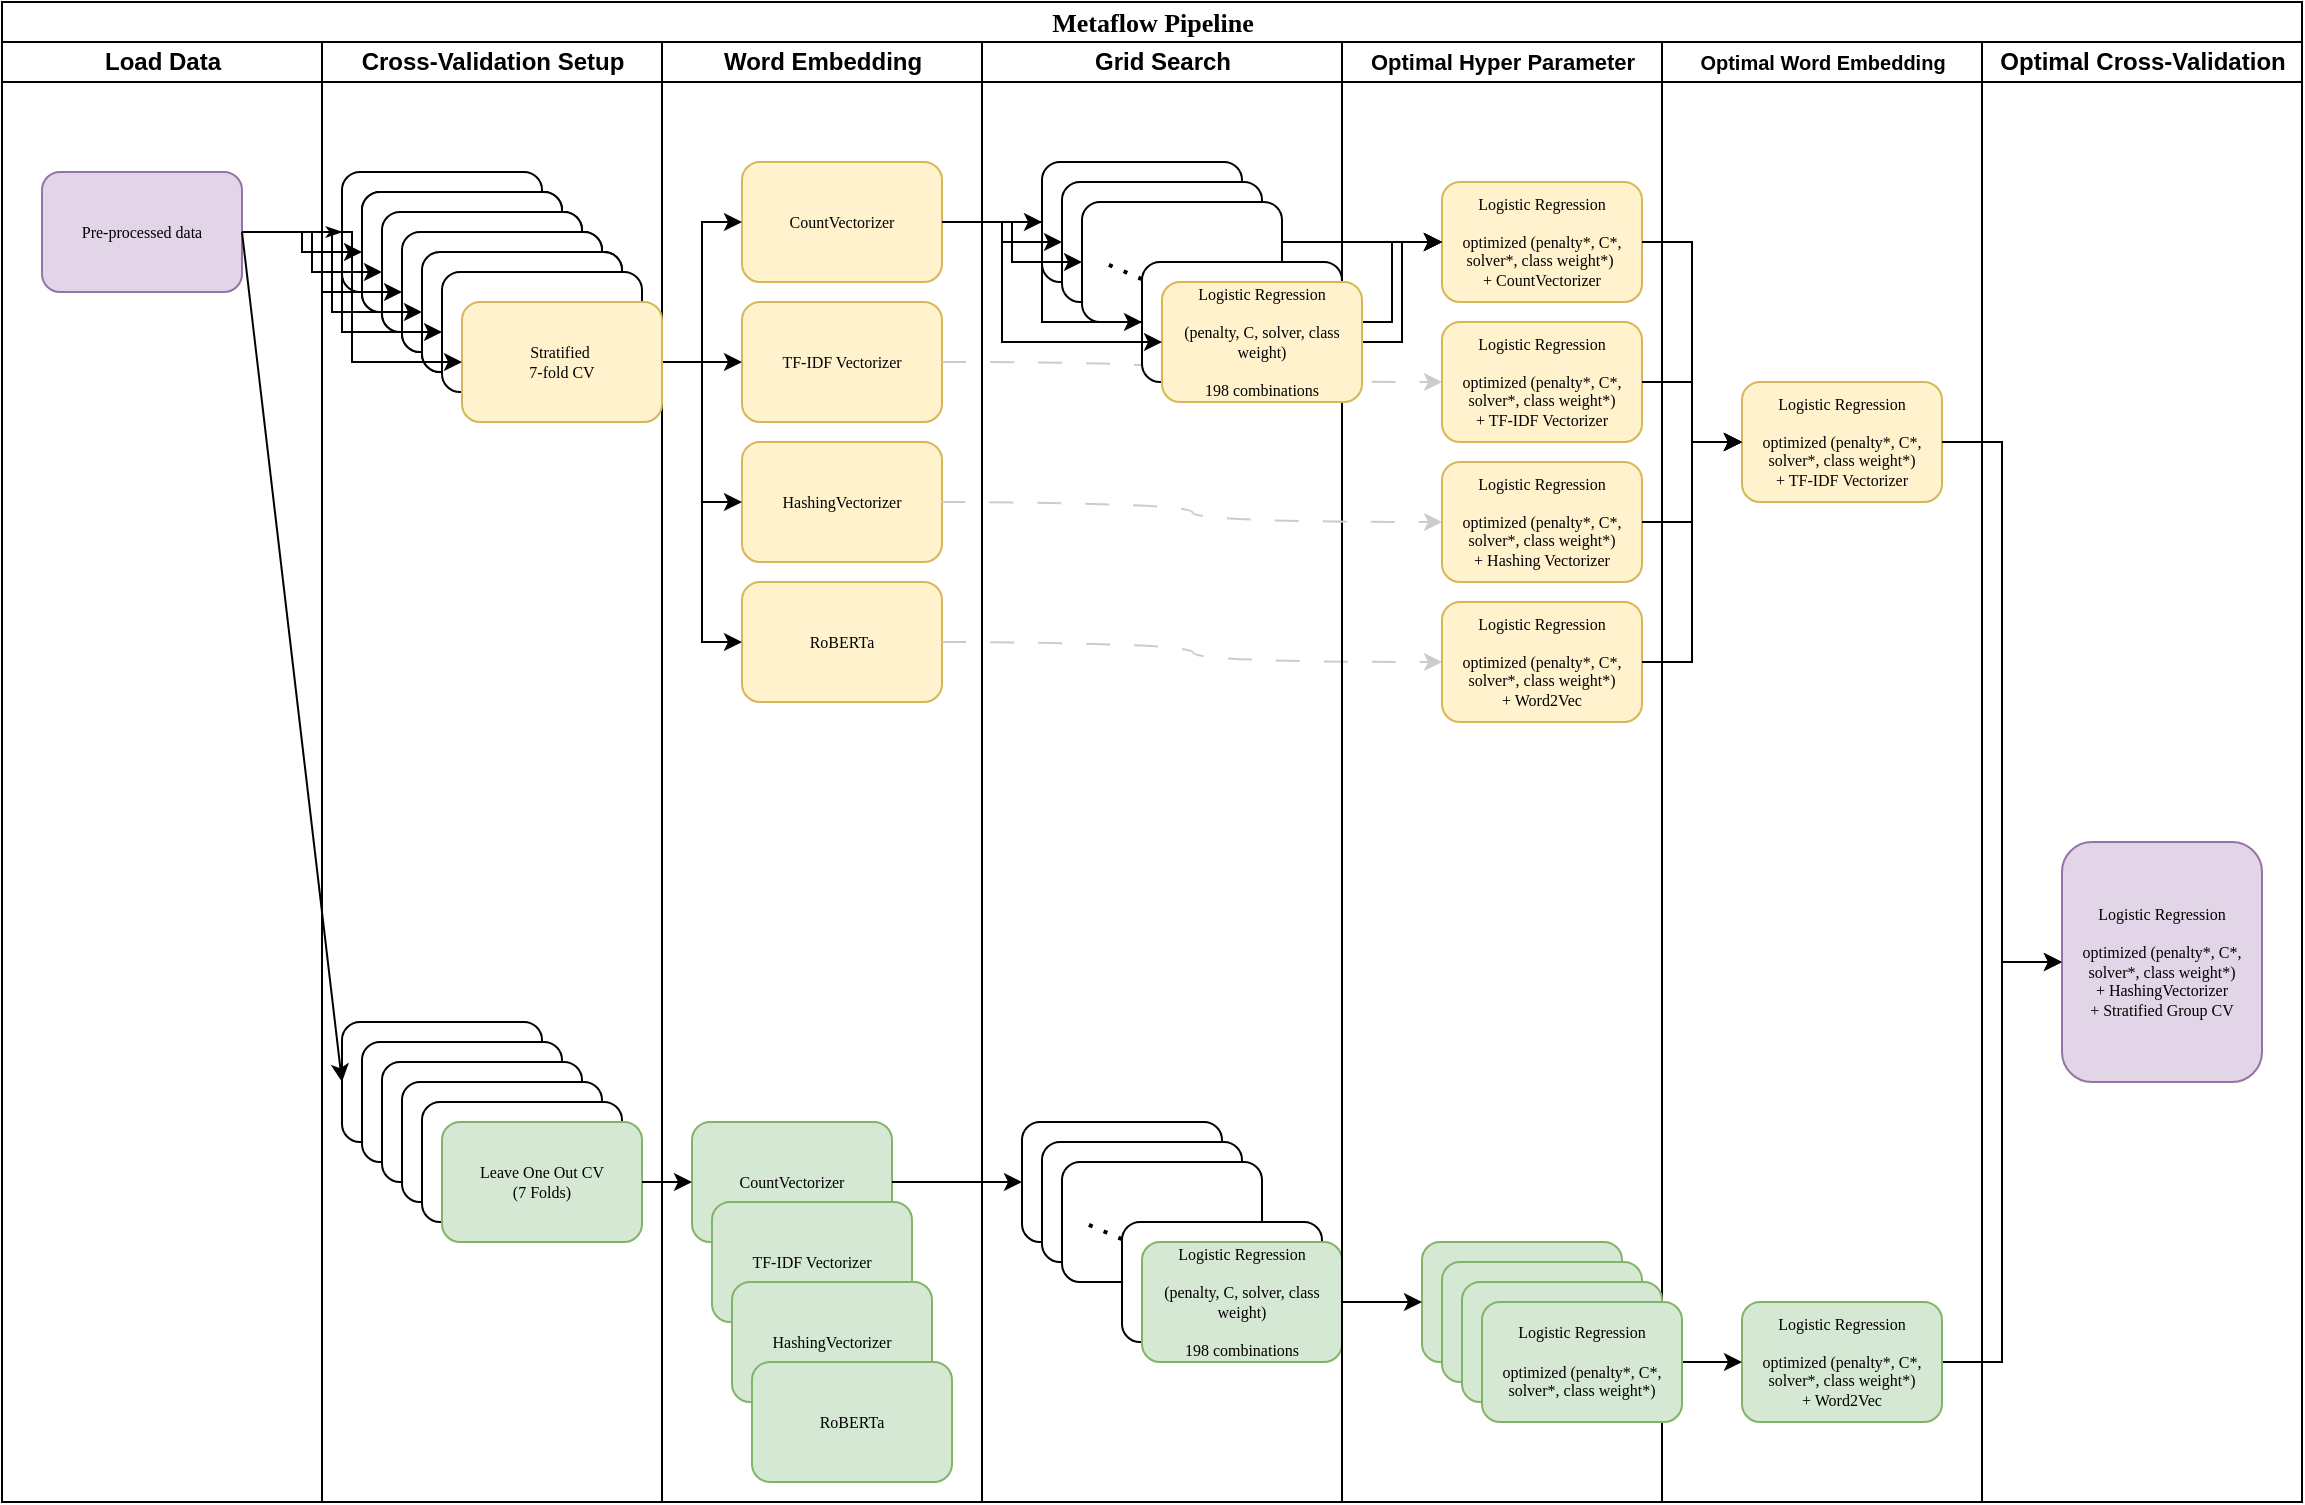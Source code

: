 <mxfile version="24.8.3">
  <diagram name="Page-1" id="74e2e168-ea6b-b213-b513-2b3c1d86103e">
    <mxGraphModel dx="1242" dy="827" grid="1" gridSize="10" guides="1" tooltips="1" connect="1" arrows="1" fold="1" page="1" pageScale="1" pageWidth="1100" pageHeight="850" background="none" math="0" shadow="0">
      <root>
        <mxCell id="0" />
        <mxCell id="1" parent="0" />
        <mxCell id="77e6c97f196da883-1" value="&lt;font style=&quot;font-size: 13px;&quot;&gt;Metaflow Pipeline&lt;/font&gt;" style="swimlane;html=1;childLayout=stackLayout;startSize=20;rounded=0;shadow=0;labelBackgroundColor=none;strokeWidth=1;fontFamily=Verdana;fontSize=8;align=center;" parent="1" vertex="1">
          <mxGeometry x="70" y="40" width="1150" height="750" as="geometry" />
        </mxCell>
        <mxCell id="77e6c97f196da883-2" value="Load Data" style="swimlane;html=1;startSize=20;" parent="77e6c97f196da883-1" vertex="1">
          <mxGeometry y="20" width="160" height="730" as="geometry" />
        </mxCell>
        <mxCell id="77e6c97f196da883-8" value="Pre-processed data" style="rounded=1;whiteSpace=wrap;html=1;shadow=0;labelBackgroundColor=none;strokeWidth=1;fontFamily=Verdana;fontSize=8;align=center;fillColor=#e1d5e7;strokeColor=#9673a6;" parent="77e6c97f196da883-2" vertex="1">
          <mxGeometry x="20" y="65" width="100" height="60" as="geometry" />
        </mxCell>
        <mxCell id="77e6c97f196da883-26" style="edgeStyle=orthogonalEdgeStyle;rounded=1;html=1;labelBackgroundColor=none;startArrow=none;startFill=0;startSize=5;endArrow=classicThin;endFill=1;endSize=5;jettySize=auto;orthogonalLoop=1;strokeWidth=1;fontFamily=Verdana;fontSize=8" parent="77e6c97f196da883-1" source="77e6c97f196da883-8" edge="1">
          <mxGeometry relative="1" as="geometry">
            <mxPoint x="170" y="115" as="targetPoint" />
          </mxGeometry>
        </mxCell>
        <mxCell id="77e6c97f196da883-3" value="Cross-Validation Setup" style="swimlane;html=1;startSize=20;" parent="77e6c97f196da883-1" vertex="1">
          <mxGeometry x="160" y="20" width="170" height="730" as="geometry" />
        </mxCell>
        <mxCell id="77e6c97f196da883-11" value="&amp;nbsp;" style="rounded=1;whiteSpace=wrap;html=1;shadow=0;labelBackgroundColor=none;strokeWidth=1;fontFamily=Verdana;fontSize=8;align=center;" parent="77e6c97f196da883-3" vertex="1">
          <mxGeometry x="10" y="65" width="100" height="60" as="geometry" />
        </mxCell>
        <mxCell id="nCLIskodrpj_i8nTlPwn-1" value="&amp;nbsp;" style="rounded=1;whiteSpace=wrap;html=1;shadow=0;labelBackgroundColor=none;strokeWidth=1;fontFamily=Verdana;fontSize=8;align=center;" parent="77e6c97f196da883-3" vertex="1">
          <mxGeometry x="20" y="75" width="100" height="60" as="geometry" />
        </mxCell>
        <mxCell id="nCLIskodrpj_i8nTlPwn-2" value="&amp;nbsp;" style="rounded=1;whiteSpace=wrap;html=1;shadow=0;labelBackgroundColor=none;strokeWidth=1;fontFamily=Verdana;fontSize=8;align=center;" parent="77e6c97f196da883-3" vertex="1">
          <mxGeometry x="30" y="85" width="100" height="60" as="geometry" />
        </mxCell>
        <mxCell id="nCLIskodrpj_i8nTlPwn-3" value="&amp;nbsp;" style="rounded=1;whiteSpace=wrap;html=1;shadow=0;labelBackgroundColor=none;strokeWidth=1;fontFamily=Verdana;fontSize=8;align=center;" parent="77e6c97f196da883-3" vertex="1">
          <mxGeometry x="40" y="95" width="100" height="60" as="geometry" />
        </mxCell>
        <mxCell id="nCLIskodrpj_i8nTlPwn-4" value="Stratified&amp;nbsp;&lt;div&gt;5-fold CV&lt;/div&gt;" style="rounded=1;whiteSpace=wrap;html=1;shadow=0;labelBackgroundColor=none;strokeWidth=1;fontFamily=Verdana;fontSize=8;align=center;" parent="77e6c97f196da883-3" vertex="1">
          <mxGeometry x="50" y="105" width="100" height="60" as="geometry" />
        </mxCell>
        <mxCell id="nCLIskodrpj_i8nTlPwn-5" value="&amp;nbsp;" style="rounded=1;whiteSpace=wrap;html=1;shadow=0;labelBackgroundColor=none;strokeWidth=1;fontFamily=Verdana;fontSize=8;align=center;" parent="77e6c97f196da883-3" vertex="1">
          <mxGeometry x="20" y="75" width="100" height="60" as="geometry" />
        </mxCell>
        <mxCell id="nCLIskodrpj_i8nTlPwn-6" value="&amp;nbsp;" style="rounded=1;whiteSpace=wrap;html=1;shadow=0;labelBackgroundColor=none;strokeWidth=1;fontFamily=Verdana;fontSize=8;align=center;" parent="77e6c97f196da883-3" vertex="1">
          <mxGeometry x="30" y="85" width="100" height="60" as="geometry" />
        </mxCell>
        <mxCell id="nCLIskodrpj_i8nTlPwn-7" value="&amp;nbsp;" style="rounded=1;whiteSpace=wrap;html=1;shadow=0;labelBackgroundColor=none;strokeWidth=1;fontFamily=Verdana;fontSize=8;align=center;" parent="77e6c97f196da883-3" vertex="1">
          <mxGeometry x="40" y="95" width="100" height="60" as="geometry" />
        </mxCell>
        <mxCell id="nCLIskodrpj_i8nTlPwn-17" value="&amp;nbsp;" style="rounded=1;whiteSpace=wrap;html=1;shadow=0;labelBackgroundColor=none;strokeWidth=1;fontFamily=Verdana;fontSize=8;align=center;" parent="77e6c97f196da883-3" vertex="1">
          <mxGeometry x="10" y="490" width="100" height="60" as="geometry" />
        </mxCell>
        <mxCell id="nCLIskodrpj_i8nTlPwn-18" value="&amp;nbsp;" style="rounded=1;whiteSpace=wrap;html=1;shadow=0;labelBackgroundColor=none;strokeWidth=1;fontFamily=Verdana;fontSize=8;align=center;" parent="77e6c97f196da883-3" vertex="1">
          <mxGeometry x="20" y="500" width="100" height="60" as="geometry" />
        </mxCell>
        <mxCell id="nCLIskodrpj_i8nTlPwn-19" value="&amp;nbsp;" style="rounded=1;whiteSpace=wrap;html=1;shadow=0;labelBackgroundColor=none;strokeWidth=1;fontFamily=Verdana;fontSize=8;align=center;" parent="77e6c97f196da883-3" vertex="1">
          <mxGeometry x="30" y="510" width="100" height="60" as="geometry" />
        </mxCell>
        <mxCell id="nCLIskodrpj_i8nTlPwn-20" value="&amp;nbsp;" style="rounded=1;whiteSpace=wrap;html=1;shadow=0;labelBackgroundColor=none;strokeWidth=1;fontFamily=Verdana;fontSize=8;align=center;" parent="77e6c97f196da883-3" vertex="1">
          <mxGeometry x="40" y="520" width="100" height="60" as="geometry" />
        </mxCell>
        <mxCell id="nCLIskodrpj_i8nTlPwn-21" value="" style="rounded=1;whiteSpace=wrap;html=1;shadow=0;labelBackgroundColor=none;strokeWidth=1;fontFamily=Verdana;fontSize=8;align=center;" parent="77e6c97f196da883-3" vertex="1">
          <mxGeometry x="50" y="530" width="100" height="60" as="geometry" />
        </mxCell>
        <mxCell id="nCLIskodrpj_i8nTlPwn-22" value="Leave One Out CV&lt;div&gt;(7 Folds)&lt;/div&gt;" style="rounded=1;whiteSpace=wrap;html=1;shadow=0;labelBackgroundColor=none;strokeWidth=1;fontFamily=Verdana;fontSize=8;align=center;fillColor=#d5e8d4;strokeColor=#82b366;" parent="77e6c97f196da883-3" vertex="1">
          <mxGeometry x="60" y="540" width="100" height="60" as="geometry" />
        </mxCell>
        <mxCell id="77e6c97f196da883-4" value="Word Embedding" style="swimlane;html=1;startSize=20;" parent="77e6c97f196da883-1" vertex="1">
          <mxGeometry x="330" y="20" width="160" height="730" as="geometry" />
        </mxCell>
        <mxCell id="77e6c97f196da883-12" value="CountVectorizer" style="rounded=1;whiteSpace=wrap;html=1;shadow=0;labelBackgroundColor=none;strokeWidth=1;fontFamily=Verdana;fontSize=8;align=center;fillColor=#fff2cc;strokeColor=#d6b656;" parent="77e6c97f196da883-4" vertex="1">
          <mxGeometry x="40" y="60" width="100" height="60" as="geometry" />
        </mxCell>
        <mxCell id="nCLIskodrpj_i8nTlPwn-29" value="TF-IDF Vectorizer" style="rounded=1;whiteSpace=wrap;html=1;shadow=0;labelBackgroundColor=none;strokeWidth=1;fontFamily=Verdana;fontSize=8;align=center;fillColor=#fff2cc;strokeColor=#d6b656;" parent="77e6c97f196da883-4" vertex="1">
          <mxGeometry x="40" y="130" width="100" height="60" as="geometry" />
        </mxCell>
        <mxCell id="nCLIskodrpj_i8nTlPwn-30" value="HashingVectorizer" style="rounded=1;whiteSpace=wrap;html=1;shadow=0;labelBackgroundColor=none;strokeWidth=1;fontFamily=Verdana;fontSize=8;align=center;fillColor=#fff2cc;strokeColor=#d6b656;" parent="77e6c97f196da883-4" vertex="1">
          <mxGeometry x="40" y="200" width="100" height="60" as="geometry" />
        </mxCell>
        <mxCell id="nCLIskodrpj_i8nTlPwn-31" value="RoBERTa" style="rounded=1;whiteSpace=wrap;html=1;shadow=0;labelBackgroundColor=none;strokeWidth=1;fontFamily=Verdana;fontSize=8;align=center;fillColor=#fff2cc;strokeColor=#d6b656;" parent="77e6c97f196da883-4" vertex="1">
          <mxGeometry x="40" y="270" width="100" height="60" as="geometry" />
        </mxCell>
        <mxCell id="nCLIskodrpj_i8nTlPwn-43" value="CountVectorizer" style="rounded=1;whiteSpace=wrap;html=1;shadow=0;labelBackgroundColor=none;strokeWidth=1;fontFamily=Verdana;fontSize=8;align=center;fillColor=#d5e8d4;strokeColor=#82b366;" parent="77e6c97f196da883-4" vertex="1">
          <mxGeometry x="15" y="540" width="100" height="60" as="geometry" />
        </mxCell>
        <mxCell id="nCLIskodrpj_i8nTlPwn-44" value="TF-IDF Vectorizer" style="rounded=1;whiteSpace=wrap;html=1;shadow=0;labelBackgroundColor=none;strokeWidth=1;fontFamily=Verdana;fontSize=8;align=center;fillColor=#d5e8d4;strokeColor=#82b366;" parent="77e6c97f196da883-4" vertex="1">
          <mxGeometry x="25" y="580" width="100" height="60" as="geometry" />
        </mxCell>
        <mxCell id="nCLIskodrpj_i8nTlPwn-45" value="HashingVectorizer" style="rounded=1;whiteSpace=wrap;html=1;shadow=0;labelBackgroundColor=none;strokeWidth=1;fontFamily=Verdana;fontSize=8;align=center;fillColor=#d5e8d4;strokeColor=#82b366;" parent="77e6c97f196da883-4" vertex="1">
          <mxGeometry x="35" y="620" width="100" height="60" as="geometry" />
        </mxCell>
        <mxCell id="nCLIskodrpj_i8nTlPwn-46" value="RoBERTa" style="rounded=1;whiteSpace=wrap;html=1;shadow=0;labelBackgroundColor=none;strokeWidth=1;fontFamily=Verdana;fontSize=8;align=center;fillColor=#d5e8d4;strokeColor=#82b366;" parent="77e6c97f196da883-4" vertex="1">
          <mxGeometry x="45" y="660" width="100" height="60" as="geometry" />
        </mxCell>
        <mxCell id="77e6c97f196da883-5" value="Grid Search" style="swimlane;html=1;startSize=20;" parent="77e6c97f196da883-1" vertex="1">
          <mxGeometry x="490" y="20" width="180" height="730" as="geometry" />
        </mxCell>
        <mxCell id="77e6c97f196da883-15" value="" style="rounded=1;whiteSpace=wrap;html=1;shadow=0;labelBackgroundColor=none;strokeWidth=1;fontFamily=Verdana;fontSize=8;align=center;" parent="77e6c97f196da883-5" vertex="1">
          <mxGeometry x="30" y="60" width="100" height="60" as="geometry" />
        </mxCell>
        <mxCell id="nCLIskodrpj_i8nTlPwn-67" value="" style="rounded=1;whiteSpace=wrap;html=1;shadow=0;labelBackgroundColor=none;strokeWidth=1;fontFamily=Verdana;fontSize=8;align=center;" parent="77e6c97f196da883-5" vertex="1">
          <mxGeometry x="20" y="540" width="100" height="60" as="geometry" />
        </mxCell>
        <mxCell id="nCLIskodrpj_i8nTlPwn-68" value="" style="rounded=1;whiteSpace=wrap;html=1;shadow=0;labelBackgroundColor=none;strokeWidth=1;fontFamily=Verdana;fontSize=8;align=center;" parent="77e6c97f196da883-5" vertex="1">
          <mxGeometry x="30" y="550" width="100" height="60" as="geometry" />
        </mxCell>
        <mxCell id="nCLIskodrpj_i8nTlPwn-69" value="" style="rounded=1;whiteSpace=wrap;html=1;shadow=0;labelBackgroundColor=none;strokeWidth=1;fontFamily=Verdana;fontSize=8;align=center;" parent="77e6c97f196da883-5" vertex="1">
          <mxGeometry x="40" y="560" width="100" height="60" as="geometry" />
        </mxCell>
        <mxCell id="nCLIskodrpj_i8nTlPwn-70" value="" style="rounded=1;whiteSpace=wrap;html=1;shadow=0;labelBackgroundColor=none;strokeWidth=1;fontFamily=Verdana;fontSize=8;align=center;" parent="77e6c97f196da883-5" vertex="1">
          <mxGeometry x="70" y="590" width="100" height="60" as="geometry" />
        </mxCell>
        <mxCell id="nCLIskodrpj_i8nTlPwn-71" value="Logistic Regression&lt;div&gt;&lt;br&gt;&lt;/div&gt;&lt;div&gt;(penalty, C, solver, class weight)&lt;/div&gt;&lt;div&gt;&lt;br&gt;&lt;/div&gt;&lt;div&gt;198 combinations&lt;/div&gt;" style="rounded=1;whiteSpace=wrap;html=1;shadow=0;labelBackgroundColor=none;strokeWidth=1;fontFamily=Verdana;fontSize=8;align=center;fillColor=#d5e8d4;strokeColor=#82b366;" parent="77e6c97f196da883-5" vertex="1">
          <mxGeometry x="80" y="600" width="100" height="60" as="geometry" />
        </mxCell>
        <mxCell id="nCLIskodrpj_i8nTlPwn-72" value="" style="endArrow=none;dashed=1;html=1;dashPattern=1 3;strokeWidth=2;rounded=0;" parent="77e6c97f196da883-5" source="nCLIskodrpj_i8nTlPwn-70" edge="1">
          <mxGeometry width="50" height="50" relative="1" as="geometry">
            <mxPoint x="10" y="640" as="sourcePoint" />
            <mxPoint x="50" y="590" as="targetPoint" />
          </mxGeometry>
        </mxCell>
        <mxCell id="nCLIskodrpj_i8nTlPwn-93" style="rounded=0;orthogonalLoop=1;jettySize=auto;html=1;exitX=1;exitY=0.5;exitDx=0;exitDy=0;entryX=0;entryY=0.5;entryDx=0;entryDy=0;dashed=1;dashPattern=12 12;edgeStyle=orthogonalEdgeStyle;curved=1;strokeColor=#CCCCCC;" parent="77e6c97f196da883-5" target="nCLIskodrpj_i8nTlPwn-91" edge="1">
          <mxGeometry relative="1" as="geometry">
            <mxPoint x="-20" y="300" as="sourcePoint" />
            <mxPoint x="230.5" y="310" as="targetPoint" />
          </mxGeometry>
        </mxCell>
        <mxCell id="77e6c97f196da883-6" value="&lt;font style=&quot;font-size: 11px;&quot;&gt;Optimal Hyper Parameter&lt;/font&gt;" style="swimlane;html=1;startSize=20;" parent="77e6c97f196da883-1" vertex="1">
          <mxGeometry x="670" y="20" width="160" height="730" as="geometry" />
        </mxCell>
        <mxCell id="nCLIskodrpj_i8nTlPwn-59" value="Logistic Regression&lt;div&gt;&lt;br&gt;&lt;/div&gt;&lt;div&gt;optimized (penalty*, C*, solver*, class weight*)&amp;nbsp;&lt;/div&gt;&lt;div&gt;+ CountVectorizer&lt;/div&gt;" style="rounded=1;whiteSpace=wrap;html=1;shadow=0;labelBackgroundColor=none;strokeWidth=1;fontFamily=Verdana;fontSize=8;align=center;fillColor=#fff2cc;strokeColor=#d6b656;" parent="77e6c97f196da883-6" vertex="1">
          <mxGeometry x="50" y="70" width="100" height="60" as="geometry" />
        </mxCell>
        <mxCell id="nCLIskodrpj_i8nTlPwn-73" value="Logistic Regression&lt;div&gt;&lt;br&gt;&lt;/div&gt;&lt;div&gt;optimized (penalty*, C*, solver*, class weight*)&lt;/div&gt;" style="rounded=1;whiteSpace=wrap;html=1;shadow=0;labelBackgroundColor=none;strokeWidth=1;fontFamily=Verdana;fontSize=8;align=center;fillColor=#d5e8d4;strokeColor=#82b366;" parent="77e6c97f196da883-6" vertex="1">
          <mxGeometry x="40" y="600" width="100" height="60" as="geometry" />
        </mxCell>
        <mxCell id="nCLIskodrpj_i8nTlPwn-88" value="Logistic Regression&lt;div&gt;&lt;br&gt;&lt;/div&gt;&lt;div&gt;optimized (penalty*, C*, solver*, class weight*)&lt;/div&gt;&lt;div&gt;+ TF-IDF Vectorizer&lt;/div&gt;" style="rounded=1;whiteSpace=wrap;html=1;shadow=0;labelBackgroundColor=none;strokeWidth=1;fontFamily=Verdana;fontSize=8;align=center;fillColor=#fff2cc;strokeColor=#d6b656;" parent="77e6c97f196da883-6" vertex="1">
          <mxGeometry x="50" y="140" width="100" height="60" as="geometry" />
        </mxCell>
        <mxCell id="nCLIskodrpj_i8nTlPwn-90" value="Logistic Regression&lt;div&gt;&lt;br&gt;&lt;/div&gt;&lt;div&gt;optimized (penalty*, C*, solver*, class weight*)&lt;/div&gt;&lt;div&gt;+ Hashing Vectorizer&lt;/div&gt;" style="rounded=1;whiteSpace=wrap;html=1;shadow=0;labelBackgroundColor=none;strokeWidth=1;fontFamily=Verdana;fontSize=8;align=center;fillColor=#fff2cc;strokeColor=#d6b656;" parent="77e6c97f196da883-6" vertex="1">
          <mxGeometry x="50" y="210" width="100" height="60" as="geometry" />
        </mxCell>
        <mxCell id="nCLIskodrpj_i8nTlPwn-91" value="Logistic Regression&lt;div&gt;&lt;br&gt;&lt;/div&gt;&lt;div&gt;optimized (penalty*, C*, solver*, class weight*)&lt;/div&gt;&lt;div&gt;+ Word2Vec&lt;/div&gt;" style="rounded=1;whiteSpace=wrap;html=1;shadow=0;labelBackgroundColor=none;strokeWidth=1;fontFamily=Verdana;fontSize=8;align=center;fillColor=#fff2cc;strokeColor=#d6b656;" parent="77e6c97f196da883-6" vertex="1">
          <mxGeometry x="50" y="280" width="100" height="60" as="geometry" />
        </mxCell>
        <mxCell id="nCLIskodrpj_i8nTlPwn-92" style="rounded=0;orthogonalLoop=1;jettySize=auto;html=1;exitX=1;exitY=0.5;exitDx=0;exitDy=0;entryX=0;entryY=0.5;entryDx=0;entryDy=0;dashed=1;dashPattern=12 12;edgeStyle=orthogonalEdgeStyle;curved=1;strokeColor=#CCCCCC;" parent="77e6c97f196da883-6" target="nCLIskodrpj_i8nTlPwn-90" edge="1">
          <mxGeometry relative="1" as="geometry">
            <mxPoint x="-200.5" y="230" as="sourcePoint" />
            <mxPoint x="49.5" y="240" as="targetPoint" />
          </mxGeometry>
        </mxCell>
        <mxCell id="77e6c97f196da883-7" value="&lt;font style=&quot;font-size: 10px;&quot;&gt;&lt;font style=&quot;font-size: 10px;&quot;&gt;Optimal&lt;/font&gt; Word Embedding&lt;/font&gt;" style="swimlane;html=1;startSize=20;" parent="77e6c97f196da883-1" vertex="1">
          <mxGeometry x="830" y="20" width="160" height="730" as="geometry">
            <mxRectangle x="830" y="20" width="40" height="730" as="alternateBounds" />
          </mxGeometry>
        </mxCell>
        <mxCell id="nCLIskodrpj_i8nTlPwn-102" value="Logistic Regression&lt;div&gt;&lt;br&gt;&lt;/div&gt;&lt;div&gt;optimized (penalty*, C*, solver*, class weight*)&lt;/div&gt;&lt;div&gt;+ TF-IDF Vectorizer&lt;/div&gt;" style="rounded=1;whiteSpace=wrap;html=1;shadow=0;labelBackgroundColor=none;strokeWidth=1;fontFamily=Verdana;fontSize=8;align=center;fillColor=#fff2cc;strokeColor=#d6b656;" parent="77e6c97f196da883-7" vertex="1">
          <mxGeometry x="40" y="170" width="100" height="60" as="geometry" />
        </mxCell>
        <mxCell id="nCLIskodrpj_i8nTlPwn-114" style="edgeStyle=orthogonalEdgeStyle;rounded=0;orthogonalLoop=1;jettySize=auto;html=1;exitX=1;exitY=0.5;exitDx=0;exitDy=0;" parent="77e6c97f196da883-7" source="nCLIskodrpj_i8nTlPwn-109" edge="1">
          <mxGeometry relative="1" as="geometry">
            <mxPoint x="200" y="460" as="targetPoint" />
            <Array as="points">
              <mxPoint x="170" y="660" />
              <mxPoint x="170" y="460" />
            </Array>
          </mxGeometry>
        </mxCell>
        <mxCell id="nCLIskodrpj_i8nTlPwn-109" value="Logistic Regression&lt;div&gt;&lt;br&gt;&lt;/div&gt;&lt;div&gt;optimized (penalty*, C*, solver*, class weight*)&lt;/div&gt;&lt;div&gt;+ Word2Vec&lt;/div&gt;" style="rounded=1;whiteSpace=wrap;html=1;shadow=0;labelBackgroundColor=none;strokeWidth=1;fontFamily=Verdana;fontSize=8;align=center;fillColor=#d5e8d4;strokeColor=#82b366;" parent="77e6c97f196da883-7" vertex="1">
          <mxGeometry x="40" y="630" width="100" height="60" as="geometry" />
        </mxCell>
        <mxCell id="nCLIskodrpj_i8nTlPwn-23" style="rounded=0;orthogonalLoop=1;jettySize=auto;html=1;exitX=0;exitY=0.5;exitDx=0;exitDy=0;entryX=1;entryY=0.5;entryDx=0;entryDy=0;startArrow=classic;startFill=1;endArrow=none;endFill=0;" parent="77e6c97f196da883-1" source="nCLIskodrpj_i8nTlPwn-17" target="77e6c97f196da883-8" edge="1">
          <mxGeometry relative="1" as="geometry" />
        </mxCell>
        <mxCell id="nCLIskodrpj_i8nTlPwn-25" style="edgeStyle=orthogonalEdgeStyle;rounded=0;orthogonalLoop=1;jettySize=auto;html=1;exitX=1;exitY=0.5;exitDx=0;exitDy=0;entryX=0;entryY=0.5;entryDx=0;entryDy=0;" parent="77e6c97f196da883-1" source="77e6c97f196da883-8" target="nCLIskodrpj_i8nTlPwn-5" edge="1">
          <mxGeometry relative="1" as="geometry" />
        </mxCell>
        <mxCell id="nCLIskodrpj_i8nTlPwn-26" style="edgeStyle=orthogonalEdgeStyle;rounded=0;orthogonalLoop=1;jettySize=auto;html=1;exitX=1;exitY=0.5;exitDx=0;exitDy=0;entryX=0;entryY=0.5;entryDx=0;entryDy=0;" parent="77e6c97f196da883-1" source="77e6c97f196da883-8" target="nCLIskodrpj_i8nTlPwn-6" edge="1">
          <mxGeometry relative="1" as="geometry" />
        </mxCell>
        <mxCell id="nCLIskodrpj_i8nTlPwn-27" style="edgeStyle=orthogonalEdgeStyle;rounded=0;orthogonalLoop=1;jettySize=auto;html=1;exitX=1;exitY=0.5;exitDx=0;exitDy=0;entryX=0;entryY=0.5;entryDx=0;entryDy=0;" parent="77e6c97f196da883-1" source="77e6c97f196da883-8" target="nCLIskodrpj_i8nTlPwn-7" edge="1">
          <mxGeometry relative="1" as="geometry" />
        </mxCell>
        <mxCell id="nCLIskodrpj_i8nTlPwn-47" style="rounded=0;orthogonalLoop=1;jettySize=auto;html=1;exitX=1;exitY=0.5;exitDx=0;exitDy=0;entryX=0;entryY=0.5;entryDx=0;entryDy=0;" parent="77e6c97f196da883-1" source="nCLIskodrpj_i8nTlPwn-22" target="nCLIskodrpj_i8nTlPwn-43" edge="1">
          <mxGeometry relative="1" as="geometry" />
        </mxCell>
        <mxCell id="nCLIskodrpj_i8nTlPwn-50" style="edgeStyle=orthogonalEdgeStyle;rounded=0;orthogonalLoop=1;jettySize=auto;html=1;exitX=1;exitY=0.5;exitDx=0;exitDy=0;entryX=0;entryY=0.5;entryDx=0;entryDy=0;" parent="77e6c97f196da883-1" source="77e6c97f196da883-12" target="77e6c97f196da883-15" edge="1">
          <mxGeometry relative="1" as="geometry" />
        </mxCell>
        <mxCell id="nCLIskodrpj_i8nTlPwn-82" style="edgeStyle=orthogonalEdgeStyle;rounded=0;orthogonalLoop=1;jettySize=auto;html=1;exitX=1;exitY=0.5;exitDx=0;exitDy=0;entryX=0;entryY=0.5;entryDx=0;entryDy=0;" parent="77e6c97f196da883-1" source="nCLIskodrpj_i8nTlPwn-71" target="nCLIskodrpj_i8nTlPwn-73" edge="1">
          <mxGeometry relative="1" as="geometry" />
        </mxCell>
        <mxCell id="nCLIskodrpj_i8nTlPwn-84" style="edgeStyle=orthogonalEdgeStyle;rounded=0;orthogonalLoop=1;jettySize=auto;html=1;exitX=1;exitY=0.5;exitDx=0;exitDy=0;entryX=0;entryY=0.5;entryDx=0;entryDy=0;" parent="77e6c97f196da883-1" source="nCLIskodrpj_i8nTlPwn-43" target="nCLIskodrpj_i8nTlPwn-67" edge="1">
          <mxGeometry relative="1" as="geometry" />
        </mxCell>
        <mxCell id="nCLIskodrpj_i8nTlPwn-89" style="rounded=0;orthogonalLoop=1;jettySize=auto;html=1;exitX=1;exitY=0.5;exitDx=0;exitDy=0;entryX=0;entryY=0.5;entryDx=0;entryDy=0;dashed=1;dashPattern=12 12;edgeStyle=orthogonalEdgeStyle;curved=1;strokeColor=#CCCCCC;" parent="77e6c97f196da883-1" source="nCLIskodrpj_i8nTlPwn-29" target="nCLIskodrpj_i8nTlPwn-88" edge="1">
          <mxGeometry relative="1" as="geometry" />
        </mxCell>
        <mxCell id="nCLIskodrpj_i8nTlPwn-103" style="edgeStyle=orthogonalEdgeStyle;rounded=0;orthogonalLoop=1;jettySize=auto;html=1;exitX=1;exitY=0.5;exitDx=0;exitDy=0;entryX=0;entryY=0.5;entryDx=0;entryDy=0;" parent="77e6c97f196da883-1" source="nCLIskodrpj_i8nTlPwn-59" target="nCLIskodrpj_i8nTlPwn-102" edge="1">
          <mxGeometry relative="1" as="geometry" />
        </mxCell>
        <mxCell id="nCLIskodrpj_i8nTlPwn-105" style="edgeStyle=orthogonalEdgeStyle;rounded=0;orthogonalLoop=1;jettySize=auto;html=1;exitX=1;exitY=0.5;exitDx=0;exitDy=0;entryX=0;entryY=0.5;entryDx=0;entryDy=0;" parent="77e6c97f196da883-1" source="nCLIskodrpj_i8nTlPwn-90" target="nCLIskodrpj_i8nTlPwn-102" edge="1">
          <mxGeometry relative="1" as="geometry" />
        </mxCell>
        <mxCell id="nCLIskodrpj_i8nTlPwn-104" style="edgeStyle=orthogonalEdgeStyle;rounded=0;orthogonalLoop=1;jettySize=auto;html=1;exitX=1;exitY=0.5;exitDx=0;exitDy=0;entryX=0;entryY=0.5;entryDx=0;entryDy=0;" parent="77e6c97f196da883-1" source="nCLIskodrpj_i8nTlPwn-88" target="nCLIskodrpj_i8nTlPwn-102" edge="1">
          <mxGeometry relative="1" as="geometry">
            <mxPoint x="860" y="190.167" as="targetPoint" />
          </mxGeometry>
        </mxCell>
        <mxCell id="nCLIskodrpj_i8nTlPwn-107" style="edgeStyle=orthogonalEdgeStyle;rounded=0;orthogonalLoop=1;jettySize=auto;html=1;exitX=1;exitY=0.5;exitDx=0;exitDy=0;entryX=0;entryY=0.5;entryDx=0;entryDy=0;" parent="77e6c97f196da883-1" source="nCLIskodrpj_i8nTlPwn-91" target="nCLIskodrpj_i8nTlPwn-102" edge="1">
          <mxGeometry relative="1" as="geometry" />
        </mxCell>
        <mxCell id="nCLIskodrpj_i8nTlPwn-79" style="edgeStyle=orthogonalEdgeStyle;rounded=0;orthogonalLoop=1;jettySize=auto;html=1;entryX=0;entryY=0.5;entryDx=0;entryDy=0;" parent="1" source="nCLIskodrpj_i8nTlPwn-52" target="nCLIskodrpj_i8nTlPwn-59" edge="1">
          <mxGeometry relative="1" as="geometry" />
        </mxCell>
        <mxCell id="nCLIskodrpj_i8nTlPwn-80" style="edgeStyle=orthogonalEdgeStyle;rounded=0;orthogonalLoop=1;jettySize=auto;html=1;entryX=0;entryY=0.5;entryDx=0;entryDy=0;" parent="1" source="nCLIskodrpj_i8nTlPwn-52" target="nCLIskodrpj_i8nTlPwn-59" edge="1">
          <mxGeometry relative="1" as="geometry" />
        </mxCell>
        <mxCell id="nCLIskodrpj_i8nTlPwn-52" value="" style="rounded=1;whiteSpace=wrap;html=1;shadow=0;labelBackgroundColor=none;strokeWidth=1;fontFamily=Verdana;fontSize=8;align=center;" parent="1" vertex="1">
          <mxGeometry x="600" y="130" width="100" height="60" as="geometry" />
        </mxCell>
        <mxCell id="nCLIskodrpj_i8nTlPwn-53" value="" style="rounded=1;whiteSpace=wrap;html=1;shadow=0;labelBackgroundColor=none;strokeWidth=1;fontFamily=Verdana;fontSize=8;align=center;" parent="1" vertex="1">
          <mxGeometry x="610" y="140" width="100" height="60" as="geometry" />
        </mxCell>
        <mxCell id="nCLIskodrpj_i8nTlPwn-78" style="edgeStyle=orthogonalEdgeStyle;rounded=0;orthogonalLoop=1;jettySize=auto;html=1;entryX=0;entryY=0.5;entryDx=0;entryDy=0;" parent="1" source="nCLIskodrpj_i8nTlPwn-56" target="nCLIskodrpj_i8nTlPwn-59" edge="1">
          <mxGeometry relative="1" as="geometry" />
        </mxCell>
        <mxCell id="nCLIskodrpj_i8nTlPwn-56" value="" style="rounded=1;whiteSpace=wrap;html=1;shadow=0;labelBackgroundColor=none;strokeWidth=1;fontFamily=Verdana;fontSize=8;align=center;" parent="1" vertex="1">
          <mxGeometry x="640" y="170" width="100" height="60" as="geometry" />
        </mxCell>
        <mxCell id="nCLIskodrpj_i8nTlPwn-76" style="edgeStyle=orthogonalEdgeStyle;rounded=0;orthogonalLoop=1;jettySize=auto;html=1;exitX=1;exitY=0.5;exitDx=0;exitDy=0;entryX=0;entryY=0.5;entryDx=0;entryDy=0;" parent="1" source="nCLIskodrpj_i8nTlPwn-57" target="nCLIskodrpj_i8nTlPwn-59" edge="1">
          <mxGeometry relative="1" as="geometry" />
        </mxCell>
        <mxCell id="nCLIskodrpj_i8nTlPwn-57" value="Logistic Regression&lt;div&gt;&lt;br&gt;&lt;/div&gt;&lt;div&gt;(penalty, C, solver, class weight)&lt;/div&gt;&lt;div&gt;&lt;br&gt;&lt;/div&gt;&lt;div&gt;198 combinations&lt;/div&gt;" style="rounded=1;whiteSpace=wrap;html=1;shadow=0;labelBackgroundColor=none;strokeWidth=1;fontFamily=Verdana;fontSize=8;align=center;fillColor=#fff2cc;strokeColor=#d6b656;" parent="1" vertex="1">
          <mxGeometry x="650" y="180" width="100" height="60" as="geometry" />
        </mxCell>
        <mxCell id="nCLIskodrpj_i8nTlPwn-58" value="" style="endArrow=none;dashed=1;html=1;dashPattern=1 3;strokeWidth=2;rounded=0;" parent="1" source="nCLIskodrpj_i8nTlPwn-56" edge="1">
          <mxGeometry width="50" height="50" relative="1" as="geometry">
            <mxPoint x="580" y="220" as="sourcePoint" />
            <mxPoint x="620" y="170" as="targetPoint" />
          </mxGeometry>
        </mxCell>
        <mxCell id="nCLIskodrpj_i8nTlPwn-74" value="Optimal Cross-Validation" style="swimlane;html=1;startSize=20;" parent="1" vertex="1">
          <mxGeometry x="1060" y="60" width="160" height="730" as="geometry" />
        </mxCell>
        <mxCell id="nCLIskodrpj_i8nTlPwn-75" value="Logistic Regression&lt;div&gt;&lt;br&gt;&lt;/div&gt;&lt;div&gt;optimized (penalty*, C*, solver*, class weight*)&lt;/div&gt;&lt;div&gt;+ HashingVectorizer&lt;/div&gt;&lt;div&gt;+ Stratified Group CV&lt;/div&gt;" style="rounded=1;whiteSpace=wrap;html=1;shadow=0;labelBackgroundColor=none;strokeWidth=1;fontFamily=Verdana;fontSize=8;align=center;fillColor=#e1d5e7;strokeColor=#9673a6;" parent="nCLIskodrpj_i8nTlPwn-74" vertex="1">
          <mxGeometry x="40" y="400" width="100" height="120" as="geometry" />
        </mxCell>
        <mxCell id="nCLIskodrpj_i8nTlPwn-77" style="edgeStyle=orthogonalEdgeStyle;rounded=0;orthogonalLoop=1;jettySize=auto;html=1;exitX=1;exitY=0.5;exitDx=0;exitDy=0;entryX=0;entryY=0.5;entryDx=0;entryDy=0;" parent="1" source="77e6c97f196da883-12" target="nCLIskodrpj_i8nTlPwn-57" edge="1">
          <mxGeometry relative="1" as="geometry">
            <Array as="points">
              <mxPoint x="570" y="150" />
              <mxPoint x="570" y="210" />
            </Array>
          </mxGeometry>
        </mxCell>
        <mxCell id="nCLIskodrpj_i8nTlPwn-85" style="edgeStyle=orthogonalEdgeStyle;rounded=0;orthogonalLoop=1;jettySize=auto;html=1;entryX=0;entryY=0.5;entryDx=0;entryDy=0;" parent="1" source="77e6c97f196da883-12" target="nCLIskodrpj_i8nTlPwn-52" edge="1">
          <mxGeometry relative="1" as="geometry" />
        </mxCell>
        <mxCell id="nCLIskodrpj_i8nTlPwn-86" style="edgeStyle=orthogonalEdgeStyle;rounded=0;orthogonalLoop=1;jettySize=auto;html=1;entryX=0;entryY=0.5;entryDx=0;entryDy=0;" parent="1" source="77e6c97f196da883-12" target="nCLIskodrpj_i8nTlPwn-53" edge="1">
          <mxGeometry relative="1" as="geometry" />
        </mxCell>
        <mxCell id="nCLIskodrpj_i8nTlPwn-87" style="edgeStyle=orthogonalEdgeStyle;rounded=0;orthogonalLoop=1;jettySize=auto;html=1;entryX=0;entryY=0.5;entryDx=0;entryDy=0;" parent="1" source="77e6c97f196da883-12" target="nCLIskodrpj_i8nTlPwn-56" edge="1">
          <mxGeometry relative="1" as="geometry" />
        </mxCell>
        <mxCell id="nCLIskodrpj_i8nTlPwn-98" value="Logistic Regression&lt;div&gt;&lt;br&gt;&lt;/div&gt;&lt;div&gt;optimized (penalty*, C*, solver*, class weight*)&lt;/div&gt;" style="rounded=1;whiteSpace=wrap;html=1;shadow=0;labelBackgroundColor=none;strokeWidth=1;fontFamily=Verdana;fontSize=8;align=center;fillColor=#d5e8d4;strokeColor=#82b366;" parent="1" vertex="1">
          <mxGeometry x="790" y="670" width="100" height="60" as="geometry" />
        </mxCell>
        <mxCell id="nCLIskodrpj_i8nTlPwn-99" value="Logistic Regression&lt;div&gt;&lt;br&gt;&lt;/div&gt;&lt;div&gt;optimized (penalty*, C*, solver*, class weight*)&lt;/div&gt;" style="rounded=1;whiteSpace=wrap;html=1;shadow=0;labelBackgroundColor=none;strokeWidth=1;fontFamily=Verdana;fontSize=8;align=center;fillColor=#d5e8d4;strokeColor=#82b366;" parent="1" vertex="1">
          <mxGeometry x="800" y="680" width="100" height="60" as="geometry" />
        </mxCell>
        <mxCell id="nCLIskodrpj_i8nTlPwn-111" style="edgeStyle=orthogonalEdgeStyle;rounded=0;orthogonalLoop=1;jettySize=auto;html=1;exitX=1;exitY=0.5;exitDx=0;exitDy=0;entryX=0;entryY=0.5;entryDx=0;entryDy=0;" parent="1" source="nCLIskodrpj_i8nTlPwn-100" target="nCLIskodrpj_i8nTlPwn-109" edge="1">
          <mxGeometry relative="1" as="geometry" />
        </mxCell>
        <mxCell id="nCLIskodrpj_i8nTlPwn-100" value="Logistic Regression&lt;div&gt;&lt;br&gt;&lt;/div&gt;&lt;div&gt;optimized (penalty*, C*, solver*, class weight*)&lt;/div&gt;" style="rounded=1;whiteSpace=wrap;html=1;shadow=0;labelBackgroundColor=none;strokeWidth=1;fontFamily=Verdana;fontSize=8;align=center;fillColor=#d5e8d4;strokeColor=#82b366;" parent="1" vertex="1">
          <mxGeometry x="810" y="690" width="100" height="60" as="geometry" />
        </mxCell>
        <mxCell id="nCLIskodrpj_i8nTlPwn-112" style="edgeStyle=orthogonalEdgeStyle;rounded=0;orthogonalLoop=1;jettySize=auto;html=1;exitX=1;exitY=0.5;exitDx=0;exitDy=0;entryX=0;entryY=0.5;entryDx=0;entryDy=0;" parent="1" source="nCLIskodrpj_i8nTlPwn-102" target="nCLIskodrpj_i8nTlPwn-75" edge="1">
          <mxGeometry relative="1" as="geometry" />
        </mxCell>
        <mxCell id="7MEaO9WBIwiVc2zyS8Ot-1" value="&amp;nbsp;" style="rounded=1;whiteSpace=wrap;html=1;shadow=0;labelBackgroundColor=none;strokeWidth=1;fontFamily=Verdana;fontSize=8;align=center;" parent="1" vertex="1">
          <mxGeometry x="280" y="165" width="100" height="60" as="geometry" />
        </mxCell>
        <mxCell id="7MEaO9WBIwiVc2zyS8Ot-3" value="&amp;nbsp;" style="rounded=1;whiteSpace=wrap;html=1;shadow=0;labelBackgroundColor=none;strokeWidth=1;fontFamily=Verdana;fontSize=8;align=center;" parent="1" vertex="1">
          <mxGeometry x="290" y="175" width="100" height="60" as="geometry" />
        </mxCell>
        <mxCell id="7MEaO9WBIwiVc2zyS8Ot-10" style="edgeStyle=orthogonalEdgeStyle;rounded=0;orthogonalLoop=1;jettySize=auto;html=1;exitX=1;exitY=0.5;exitDx=0;exitDy=0;entryX=0;entryY=0.5;entryDx=0;entryDy=0;" parent="1" source="7MEaO9WBIwiVc2zyS8Ot-5" target="77e6c97f196da883-12" edge="1">
          <mxGeometry relative="1" as="geometry" />
        </mxCell>
        <mxCell id="7MEaO9WBIwiVc2zyS8Ot-11" style="edgeStyle=orthogonalEdgeStyle;rounded=0;orthogonalLoop=1;jettySize=auto;html=1;exitX=1;exitY=0.5;exitDx=0;exitDy=0;entryX=0;entryY=0.5;entryDx=0;entryDy=0;" parent="1" source="7MEaO9WBIwiVc2zyS8Ot-5" target="nCLIskodrpj_i8nTlPwn-29" edge="1">
          <mxGeometry relative="1" as="geometry" />
        </mxCell>
        <mxCell id="7MEaO9WBIwiVc2zyS8Ot-12" style="edgeStyle=orthogonalEdgeStyle;rounded=0;orthogonalLoop=1;jettySize=auto;html=1;exitX=1;exitY=0.5;exitDx=0;exitDy=0;entryX=0;entryY=0.5;entryDx=0;entryDy=0;" parent="1" source="7MEaO9WBIwiVc2zyS8Ot-5" target="nCLIskodrpj_i8nTlPwn-30" edge="1">
          <mxGeometry relative="1" as="geometry" />
        </mxCell>
        <mxCell id="7MEaO9WBIwiVc2zyS8Ot-13" style="edgeStyle=orthogonalEdgeStyle;rounded=0;orthogonalLoop=1;jettySize=auto;html=1;exitX=1;exitY=0.5;exitDx=0;exitDy=0;entryX=0;entryY=0.5;entryDx=0;entryDy=0;" parent="1" source="7MEaO9WBIwiVc2zyS8Ot-5" target="nCLIskodrpj_i8nTlPwn-31" edge="1">
          <mxGeometry relative="1" as="geometry" />
        </mxCell>
        <mxCell id="7MEaO9WBIwiVc2zyS8Ot-5" value="Stratified&amp;nbsp;&lt;div&gt;7-fold CV&lt;/div&gt;" style="rounded=1;whiteSpace=wrap;html=1;shadow=0;labelBackgroundColor=none;strokeWidth=1;fontFamily=Verdana;fontSize=8;align=center;fillColor=#fff2cc;strokeColor=#d6b656;" parent="1" vertex="1">
          <mxGeometry x="300" y="190" width="100" height="60" as="geometry" />
        </mxCell>
        <mxCell id="7MEaO9WBIwiVc2zyS8Ot-6" style="edgeStyle=orthogonalEdgeStyle;rounded=0;orthogonalLoop=1;jettySize=auto;html=1;exitX=1;exitY=0.5;exitDx=0;exitDy=0;entryX=0;entryY=0.5;entryDx=0;entryDy=0;" parent="1" source="77e6c97f196da883-8" target="7MEaO9WBIwiVc2zyS8Ot-5" edge="1">
          <mxGeometry relative="1" as="geometry" />
        </mxCell>
        <mxCell id="7MEaO9WBIwiVc2zyS8Ot-7" style="edgeStyle=orthogonalEdgeStyle;rounded=0;orthogonalLoop=1;jettySize=auto;html=1;exitX=1;exitY=0.5;exitDx=0;exitDy=0;entryX=0;entryY=0.5;entryDx=0;entryDy=0;" parent="1" source="77e6c97f196da883-8" target="7MEaO9WBIwiVc2zyS8Ot-1" edge="1">
          <mxGeometry relative="1" as="geometry" />
        </mxCell>
        <mxCell id="7MEaO9WBIwiVc2zyS8Ot-8" style="edgeStyle=orthogonalEdgeStyle;rounded=0;orthogonalLoop=1;jettySize=auto;html=1;exitX=1;exitY=0.5;exitDx=0;exitDy=0;entryX=0;entryY=0.5;entryDx=0;entryDy=0;" parent="1" source="77e6c97f196da883-8" target="7MEaO9WBIwiVc2zyS8Ot-3" edge="1">
          <mxGeometry relative="1" as="geometry" />
        </mxCell>
      </root>
    </mxGraphModel>
  </diagram>
</mxfile>
